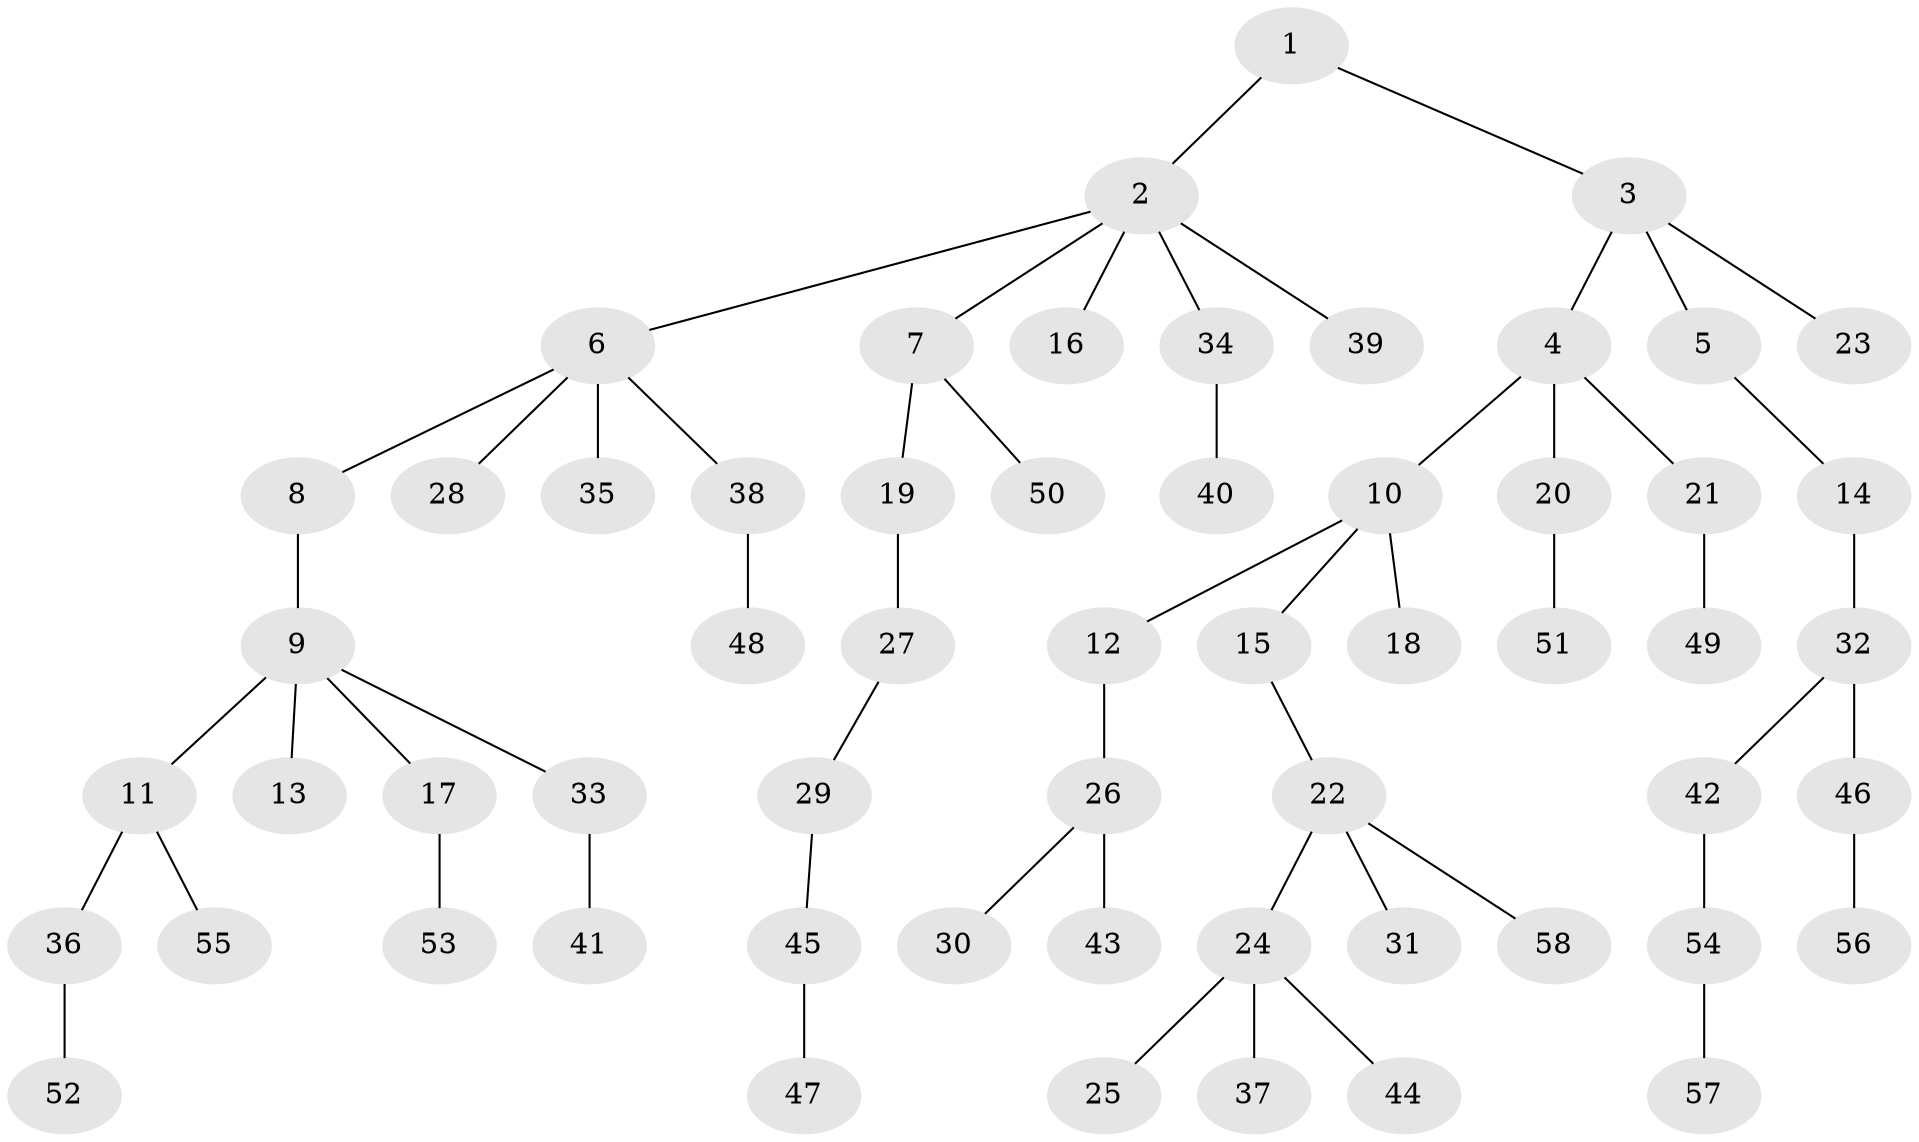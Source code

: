 // coarse degree distribution, {4: 0.06896551724137931, 1: 0.6206896551724138, 2: 0.2413793103448276, 6: 0.034482758620689655, 10: 0.034482758620689655}
// Generated by graph-tools (version 1.1) at 2025/57/03/04/25 21:57:05]
// undirected, 58 vertices, 57 edges
graph export_dot {
graph [start="1"]
  node [color=gray90,style=filled];
  1;
  2;
  3;
  4;
  5;
  6;
  7;
  8;
  9;
  10;
  11;
  12;
  13;
  14;
  15;
  16;
  17;
  18;
  19;
  20;
  21;
  22;
  23;
  24;
  25;
  26;
  27;
  28;
  29;
  30;
  31;
  32;
  33;
  34;
  35;
  36;
  37;
  38;
  39;
  40;
  41;
  42;
  43;
  44;
  45;
  46;
  47;
  48;
  49;
  50;
  51;
  52;
  53;
  54;
  55;
  56;
  57;
  58;
  1 -- 2;
  1 -- 3;
  2 -- 6;
  2 -- 7;
  2 -- 16;
  2 -- 34;
  2 -- 39;
  3 -- 4;
  3 -- 5;
  3 -- 23;
  4 -- 10;
  4 -- 20;
  4 -- 21;
  5 -- 14;
  6 -- 8;
  6 -- 28;
  6 -- 35;
  6 -- 38;
  7 -- 19;
  7 -- 50;
  8 -- 9;
  9 -- 11;
  9 -- 13;
  9 -- 17;
  9 -- 33;
  10 -- 12;
  10 -- 15;
  10 -- 18;
  11 -- 36;
  11 -- 55;
  12 -- 26;
  14 -- 32;
  15 -- 22;
  17 -- 53;
  19 -- 27;
  20 -- 51;
  21 -- 49;
  22 -- 24;
  22 -- 31;
  22 -- 58;
  24 -- 25;
  24 -- 37;
  24 -- 44;
  26 -- 30;
  26 -- 43;
  27 -- 29;
  29 -- 45;
  32 -- 42;
  32 -- 46;
  33 -- 41;
  34 -- 40;
  36 -- 52;
  38 -- 48;
  42 -- 54;
  45 -- 47;
  46 -- 56;
  54 -- 57;
}
